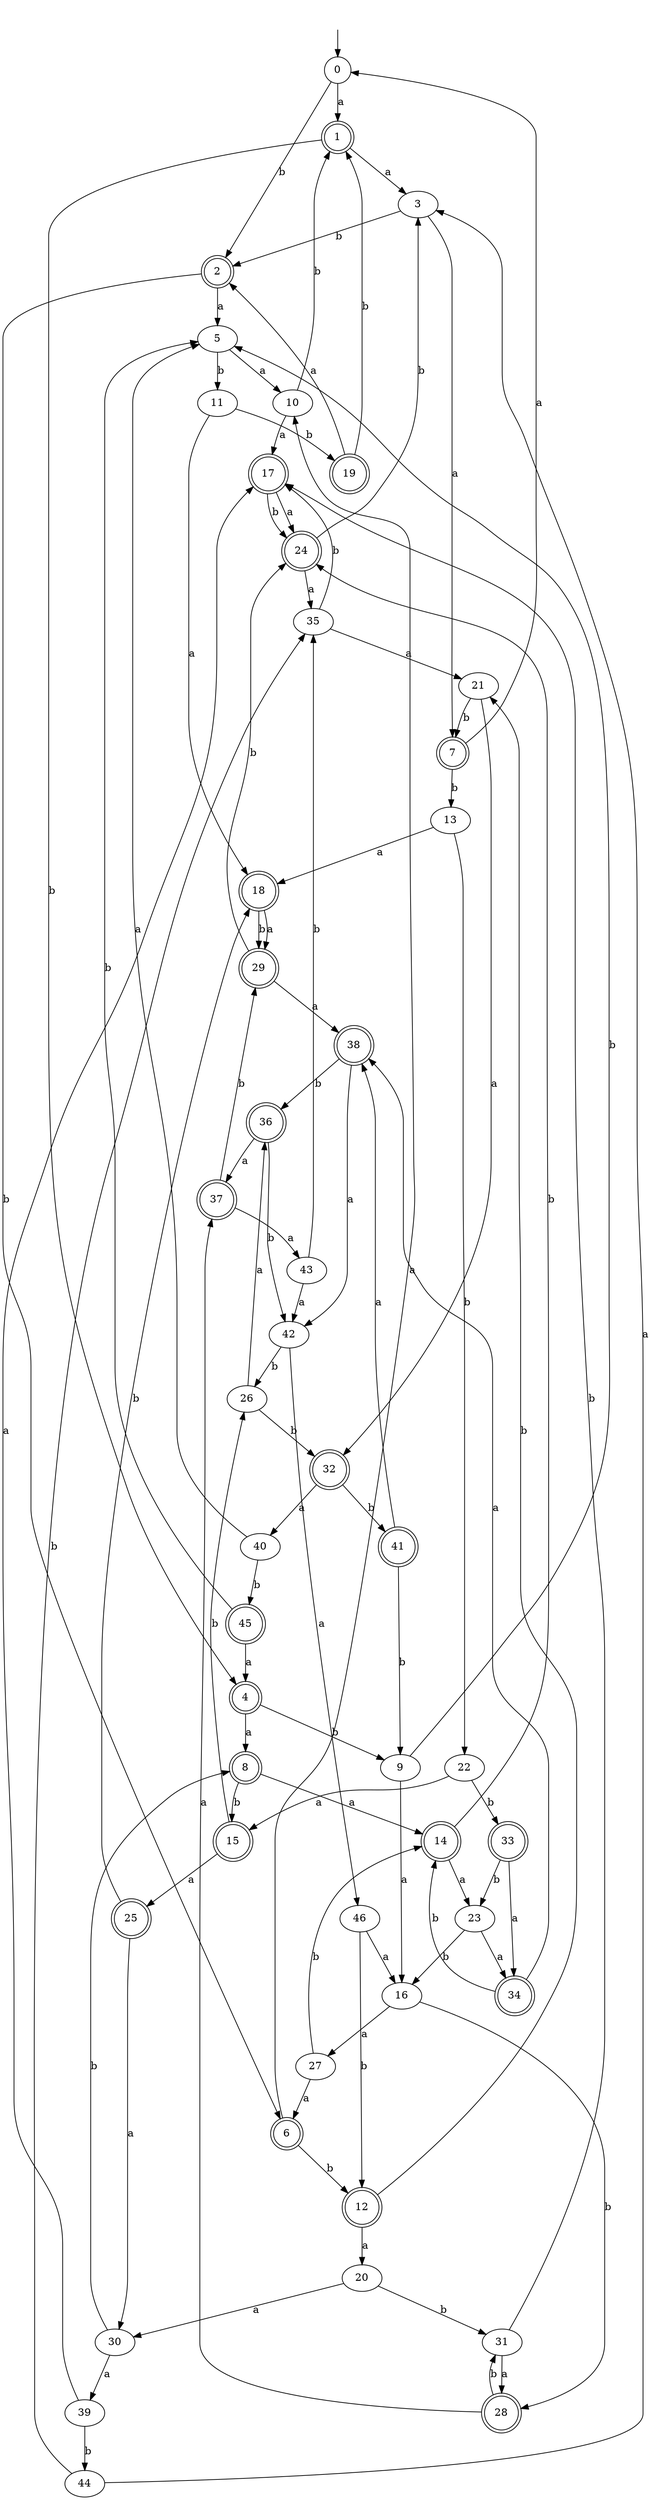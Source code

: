 digraph RandomDFA {
  __start0 [label="", shape=none];
  __start0 -> 0 [label=""];
  0 [shape=circle]
  0 -> 1 [label="a"]
  0 -> 2 [label="b"]
  1 [shape=doublecircle]
  1 -> 3 [label="a"]
  1 -> 4 [label="b"]
  2 [shape=doublecircle]
  2 -> 5 [label="a"]
  2 -> 6 [label="b"]
  3
  3 -> 7 [label="a"]
  3 -> 2 [label="b"]
  4 [shape=doublecircle]
  4 -> 8 [label="a"]
  4 -> 9 [label="b"]
  5
  5 -> 10 [label="a"]
  5 -> 11 [label="b"]
  6 [shape=doublecircle]
  6 -> 10 [label="a"]
  6 -> 12 [label="b"]
  7 [shape=doublecircle]
  7 -> 0 [label="a"]
  7 -> 13 [label="b"]
  8 [shape=doublecircle]
  8 -> 14 [label="a"]
  8 -> 15 [label="b"]
  9
  9 -> 16 [label="a"]
  9 -> 5 [label="b"]
  10
  10 -> 17 [label="a"]
  10 -> 1 [label="b"]
  11
  11 -> 18 [label="a"]
  11 -> 19 [label="b"]
  12 [shape=doublecircle]
  12 -> 20 [label="a"]
  12 -> 21 [label="b"]
  13
  13 -> 18 [label="a"]
  13 -> 22 [label="b"]
  14 [shape=doublecircle]
  14 -> 23 [label="a"]
  14 -> 24 [label="b"]
  15 [shape=doublecircle]
  15 -> 25 [label="a"]
  15 -> 26 [label="b"]
  16
  16 -> 27 [label="a"]
  16 -> 28 [label="b"]
  17 [shape=doublecircle]
  17 -> 24 [label="a"]
  17 -> 24 [label="b"]
  18 [shape=doublecircle]
  18 -> 29 [label="a"]
  18 -> 29 [label="b"]
  19 [shape=doublecircle]
  19 -> 2 [label="a"]
  19 -> 1 [label="b"]
  20
  20 -> 30 [label="a"]
  20 -> 31 [label="b"]
  21
  21 -> 32 [label="a"]
  21 -> 7 [label="b"]
  22
  22 -> 15 [label="a"]
  22 -> 33 [label="b"]
  23
  23 -> 34 [label="a"]
  23 -> 16 [label="b"]
  24 [shape=doublecircle]
  24 -> 35 [label="a"]
  24 -> 3 [label="b"]
  25 [shape=doublecircle]
  25 -> 30 [label="a"]
  25 -> 18 [label="b"]
  26
  26 -> 36 [label="a"]
  26 -> 32 [label="b"]
  27
  27 -> 6 [label="a"]
  27 -> 14 [label="b"]
  28 [shape=doublecircle]
  28 -> 37 [label="a"]
  28 -> 31 [label="b"]
  29 [shape=doublecircle]
  29 -> 38 [label="a"]
  29 -> 24 [label="b"]
  30
  30 -> 39 [label="a"]
  30 -> 8 [label="b"]
  31
  31 -> 28 [label="a"]
  31 -> 17 [label="b"]
  32 [shape=doublecircle]
  32 -> 40 [label="a"]
  32 -> 41 [label="b"]
  33 [shape=doublecircle]
  33 -> 34 [label="a"]
  33 -> 23 [label="b"]
  34 [shape=doublecircle]
  34 -> 38 [label="a"]
  34 -> 14 [label="b"]
  35
  35 -> 21 [label="a"]
  35 -> 17 [label="b"]
  36 [shape=doublecircle]
  36 -> 37 [label="a"]
  36 -> 42 [label="b"]
  37 [shape=doublecircle]
  37 -> 43 [label="a"]
  37 -> 29 [label="b"]
  38 [shape=doublecircle]
  38 -> 42 [label="a"]
  38 -> 36 [label="b"]
  39
  39 -> 17 [label="a"]
  39 -> 44 [label="b"]
  40
  40 -> 5 [label="a"]
  40 -> 45 [label="b"]
  41 [shape=doublecircle]
  41 -> 38 [label="a"]
  41 -> 9 [label="b"]
  42
  42 -> 46 [label="a"]
  42 -> 26 [label="b"]
  43
  43 -> 42 [label="a"]
  43 -> 35 [label="b"]
  44
  44 -> 3 [label="a"]
  44 -> 35 [label="b"]
  45 [shape=doublecircle]
  45 -> 4 [label="a"]
  45 -> 5 [label="b"]
  46
  46 -> 16 [label="a"]
  46 -> 12 [label="b"]
}
